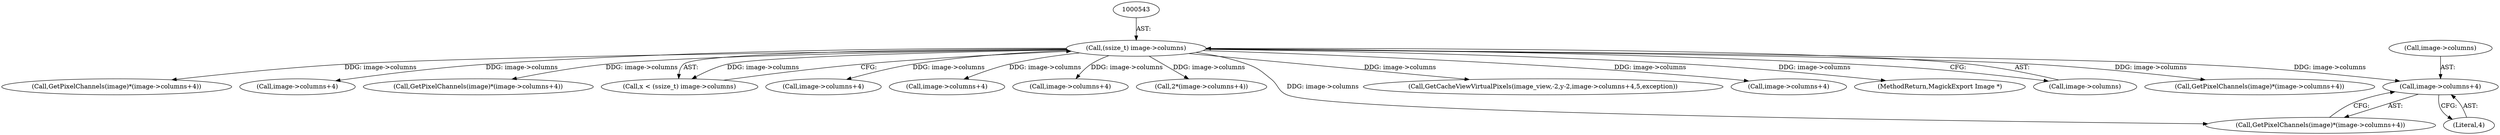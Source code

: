 digraph "0_ImageMagick_d4fc44b58a14f76b1ac997517d742ee12c9dc5d3@pointer" {
"1000614" [label="(Call,image->columns+4)"];
"1000542" [label="(Call,(ssize_t) image->columns)"];
"1000587" [label="(Call,GetPixelChannels(image)*(image->columns+4))"];
"1000542" [label="(Call,(ssize_t) image->columns)"];
"1000662" [label="(Call,image->columns+4)"];
"1000635" [label="(Call,GetPixelChannels(image)*(image->columns+4))"];
"1000540" [label="(Call,x < (ssize_t) image->columns)"];
"1000590" [label="(Call,image->columns+4)"];
"1000526" [label="(Call,image->columns+4)"];
"1000638" [label="(Call,image->columns+4)"];
"1000524" [label="(Call,2*(image->columns+4))"];
"1000611" [label="(Call,GetPixelChannels(image)*(image->columns+4))"];
"1000474" [label="(Call,GetCacheViewVirtualPixels(image_view,-2,y-2,image->columns+4,5,exception))"];
"1000481" [label="(Call,image->columns+4)"];
"1000618" [label="(Literal,4)"];
"1000815" [label="(MethodReturn,MagickExport Image *)"];
"1000544" [label="(Call,image->columns)"];
"1000659" [label="(Call,GetPixelChannels(image)*(image->columns+4))"];
"1000614" [label="(Call,image->columns+4)"];
"1000615" [label="(Call,image->columns)"];
"1000614" -> "1000611"  [label="AST: "];
"1000614" -> "1000618"  [label="CFG: "];
"1000615" -> "1000614"  [label="AST: "];
"1000618" -> "1000614"  [label="AST: "];
"1000611" -> "1000614"  [label="CFG: "];
"1000542" -> "1000614"  [label="DDG: image->columns"];
"1000542" -> "1000540"  [label="AST: "];
"1000542" -> "1000544"  [label="CFG: "];
"1000543" -> "1000542"  [label="AST: "];
"1000544" -> "1000542"  [label="AST: "];
"1000540" -> "1000542"  [label="CFG: "];
"1000542" -> "1000815"  [label="DDG: image->columns"];
"1000542" -> "1000474"  [label="DDG: image->columns"];
"1000542" -> "1000481"  [label="DDG: image->columns"];
"1000542" -> "1000524"  [label="DDG: image->columns"];
"1000542" -> "1000526"  [label="DDG: image->columns"];
"1000542" -> "1000540"  [label="DDG: image->columns"];
"1000542" -> "1000587"  [label="DDG: image->columns"];
"1000542" -> "1000590"  [label="DDG: image->columns"];
"1000542" -> "1000611"  [label="DDG: image->columns"];
"1000542" -> "1000635"  [label="DDG: image->columns"];
"1000542" -> "1000638"  [label="DDG: image->columns"];
"1000542" -> "1000659"  [label="DDG: image->columns"];
"1000542" -> "1000662"  [label="DDG: image->columns"];
}
